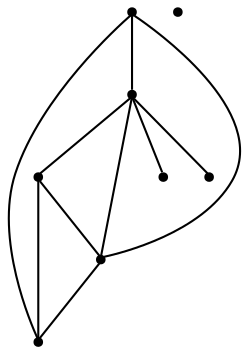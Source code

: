 graph {
  node [shape=point,comment="{\"directed\":false,\"doi\":\"10.1007/978-3-031-22203-0_27\",\"figure\":\"11 (4)\"}"]

  v0 [pos="1642.5325461740122,940.0534278295422"]
  v1 [pos="1509.1779688220186,740.0240133241755"]
  v2 [pos="1509.1779688220188,1006.729899331331"]
  v3 [pos="1509.1779688220186,873.3769563277533"]
  v4 [pos="1509.1695751508828,940.0596117273747"]
  v5 [pos="1409.1620358080236,873.3769563277533"]
  v6 [pos="1509.177968822019,1106.7446065840143"]
  v7 [pos="1309.1461027940286,873.3769563277533"]

  v0 -- v1 [id="-1",pos="1642.5325461740122,940.0534278295422 1509.1779688220186,740.0240133241755 1509.1779688220186,740.0240133241755 1509.1779688220186,740.0240133241755"]
  v0 -- v2 [id="-2",pos="1642.5325461740122,940.0534278295422 1509.1779688220188,1006.729899331331 1509.1779688220188,1006.729899331331 1509.1779688220188,1006.729899331331"]
  v6 -- v1 [id="-3",pos="1509.177968822019,1106.7446065840143 1292.4766852424027,1106.7446065840143 1292.4766852424027,1106.7446065840143 1292.4766852424027,1106.7446065840143 1281.3666440790605,1106.7446065840143 1275.8073630734036,1101.1895904951507 1275.8073630734036,1090.075488708567 1275.8073630734036,756.6931311996229 1275.8073630734036,756.6931311996229 1275.8073630734036,756.6931311996229 1275.8073630734036,745.5789022377626 1281.3666440790605,740.0240133241757 1292.4766852424027,740.0240133241757 1509.1779688220186,740.0240133241755 1509.1779688220186,740.0240133241755 1509.1779688220186,740.0240133241755"]
  v7 -- v6 [id="-6",pos="1309.1461027940286,873.3769563277533 1509.177968822019,1106.7446065840143 1509.177968822019,1106.7446065840143 1509.177968822019,1106.7446065840143"]
  v2 -- v5 [id="-18",pos="1509.1779688220188,1006.729899331331 1409.1620358080236,873.3769563277533 1409.1620358080236,873.3769563277533 1409.1620358080236,873.3769563277533"]
  v2 -- v4 [id="-25",pos="1509.1779688220188,1006.729899331331 1515.491567432617,981.4761959240507 1515.491567432617,981.4761959240507 1515.491567432617,981.4761959240507 1516.8376070584463,976.087906623019 1516.2707799030873,970.907994012958 1513.787016307807,965.9363945062296 1512.903646009148,964.1778147791964 1512.903646009148,964.1778147791964 1512.903646009148,964.1778147791964 1510.4198824138678,959.206215272468 1506.398423701817,956.7225457049893 1500.8433395317281,956.7225457049893 1495.2882553616391,956.7225457049893 1492.9003831002476,953.9721259945073 1493.6879892418538,948.4713501611817 1499.6640287371026,906.6318286847318 1499.6640287371026,906.6318286847318 1499.6640287371026,906.6318286847318 1500.451634878709,901.1310528514061 1503.6229164461388,898.3806331409241 1509.1780006162276,898.3806331409241 1514.7330847863166,898.3806331409241 1516.2707799030873,900.8643027084026 1513.787016307807,905.8359022151312 1512.903646009148,907.5944819421643 1512.903646009148,907.5944819421643 1512.903646009148,907.5944819421643 1510.4198824138678,912.5660814488929 1509.1780006162276,917.8292938652313 1509.1780006162276,923.384309954095 1509.1695751508828,940.0596117273747 1509.1695751508828,940.0596117273747 1509.1695751508828,940.0596117273747"]
  v2 -- v7 [id="-27",pos="1509.1779688220188,1006.729899331331 1309.1461027940286,873.3769563277533 1309.1461027940286,873.3769563277533 1309.1461027940286,873.3769563277533"]
  v6 -- v0 [id="-29",pos="1509.177968822019,1106.7446065840143 1642.5325461740122,940.0534278295422 1642.5325461740122,940.0534278295422 1642.5325461740122,940.0534278295422"]
  v2 -- v6 [id="-32",pos="1509.1779688220188,1006.729899331331 1509.177968822019,1106.7446065840143 1509.177968822019,1106.7446065840143 1509.177968822019,1106.7446065840143"]
  v7 -- v1 [id="-34",pos="1309.1461027940286,873.3769563277533 1509.1779688220186,740.0240133241755 1509.1779688220186,740.0240133241755 1509.1779688220186,740.0240133241755"]
}